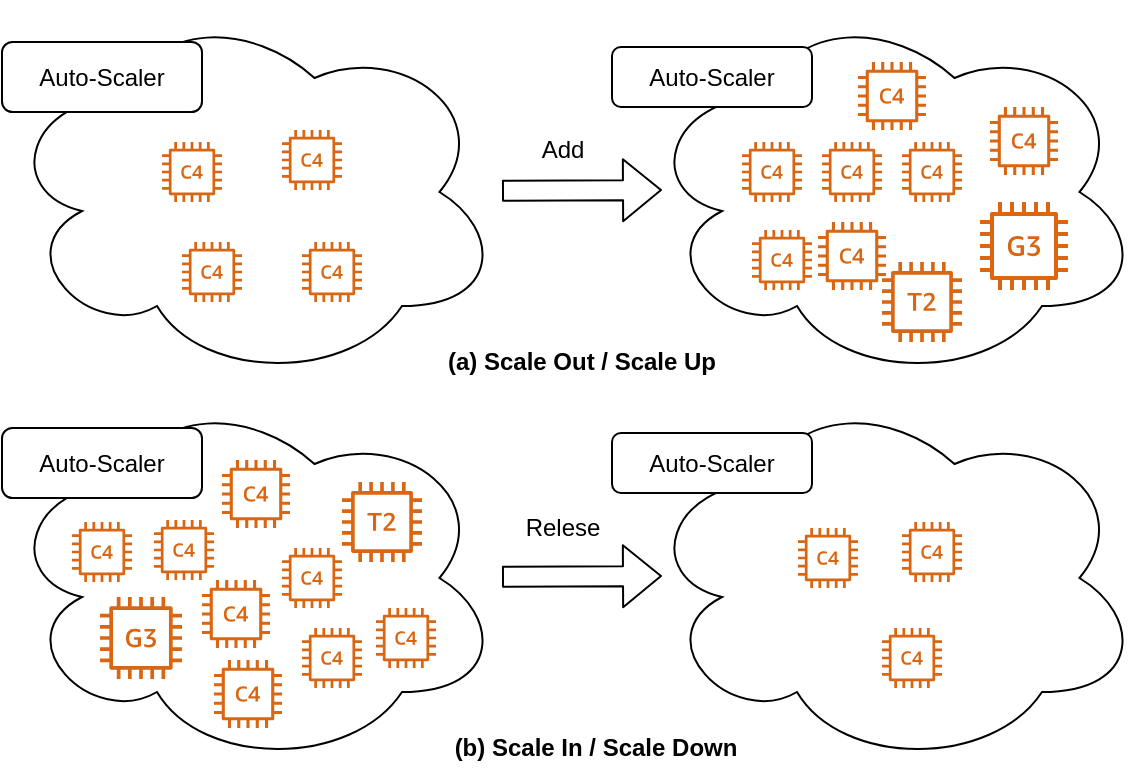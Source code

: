 <mxfile version="12.9.11" type="github"><diagram id="-WW9dOLwDgeUJ4MewNTD" name="Page-1"><mxGraphModel dx="825" dy="622" grid="1" gridSize="10" guides="1" tooltips="1" connect="1" arrows="1" fold="1" page="1" pageScale="1" pageWidth="827" pageHeight="1169" math="0" shadow="0"><root><mxCell id="0"/><mxCell id="1" parent="0"/><mxCell id="R32jef7YFRfDoom-mxZs-1" value="" style="ellipse;shape=cloud;whiteSpace=wrap;html=1;" vertex="1" parent="1"><mxGeometry x="100" y="170" width="250" height="190" as="geometry"/></mxCell><mxCell id="R32jef7YFRfDoom-mxZs-2" value="Auto-Scaler" style="rounded=1;whiteSpace=wrap;html=1;" vertex="1" parent="1"><mxGeometry x="100" y="190" width="100" height="35" as="geometry"/></mxCell><mxCell id="R32jef7YFRfDoom-mxZs-4" value="" style="outlineConnect=0;fontColor=#232F3E;gradientColor=none;fillColor=#D86613;strokeColor=none;dashed=0;verticalLabelPosition=bottom;verticalAlign=top;align=center;html=1;fontSize=12;fontStyle=0;aspect=fixed;pointerEvents=1;shape=mxgraph.aws4.c4_instance;" vertex="1" parent="1"><mxGeometry x="180" y="240" width="30" height="30" as="geometry"/></mxCell><mxCell id="R32jef7YFRfDoom-mxZs-5" value="" style="outlineConnect=0;fontColor=#232F3E;gradientColor=none;fillColor=#D86613;strokeColor=none;dashed=0;verticalLabelPosition=bottom;verticalAlign=top;align=center;html=1;fontSize=12;fontStyle=0;aspect=fixed;pointerEvents=1;shape=mxgraph.aws4.c4_instance;" vertex="1" parent="1"><mxGeometry x="240" y="234" width="30" height="30" as="geometry"/></mxCell><mxCell id="R32jef7YFRfDoom-mxZs-6" value="" style="outlineConnect=0;fontColor=#232F3E;gradientColor=none;fillColor=#D86613;strokeColor=none;dashed=0;verticalLabelPosition=bottom;verticalAlign=top;align=center;html=1;fontSize=12;fontStyle=0;aspect=fixed;pointerEvents=1;shape=mxgraph.aws4.c4_instance;" vertex="1" parent="1"><mxGeometry x="190" y="290" width="30" height="30" as="geometry"/></mxCell><mxCell id="R32jef7YFRfDoom-mxZs-7" value="" style="outlineConnect=0;fontColor=#232F3E;gradientColor=none;fillColor=#D86613;strokeColor=none;dashed=0;verticalLabelPosition=bottom;verticalAlign=top;align=center;html=1;fontSize=12;fontStyle=0;aspect=fixed;pointerEvents=1;shape=mxgraph.aws4.c4_instance;" vertex="1" parent="1"><mxGeometry x="250" y="290" width="30" height="30" as="geometry"/></mxCell><mxCell id="R32jef7YFRfDoom-mxZs-8" value="" style="ellipse;shape=cloud;whiteSpace=wrap;html=1;" vertex="1" parent="1"><mxGeometry x="420" y="170" width="250" height="190" as="geometry"/></mxCell><mxCell id="R32jef7YFRfDoom-mxZs-9" value="Auto-Scaler" style="rounded=1;whiteSpace=wrap;html=1;" vertex="1" parent="1"><mxGeometry x="405" y="192.5" width="100" height="30" as="geometry"/></mxCell><mxCell id="R32jef7YFRfDoom-mxZs-10" value="" style="outlineConnect=0;fontColor=#232F3E;gradientColor=none;fillColor=#D86613;strokeColor=none;dashed=0;verticalLabelPosition=bottom;verticalAlign=top;align=center;html=1;fontSize=12;fontStyle=0;aspect=fixed;pointerEvents=1;shape=mxgraph.aws4.c4_instance;" vertex="1" parent="1"><mxGeometry x="470" y="240" width="30" height="30" as="geometry"/></mxCell><mxCell id="R32jef7YFRfDoom-mxZs-11" value="" style="outlineConnect=0;fontColor=#232F3E;gradientColor=none;fillColor=#D86613;strokeColor=none;dashed=0;verticalLabelPosition=bottom;verticalAlign=top;align=center;html=1;fontSize=12;fontStyle=0;aspect=fixed;pointerEvents=1;shape=mxgraph.aws4.c4_instance;" vertex="1" parent="1"><mxGeometry x="510" y="240" width="30" height="30" as="geometry"/></mxCell><mxCell id="R32jef7YFRfDoom-mxZs-12" value="" style="outlineConnect=0;fontColor=#232F3E;gradientColor=none;fillColor=#D86613;strokeColor=none;dashed=0;verticalLabelPosition=bottom;verticalAlign=top;align=center;html=1;fontSize=12;fontStyle=0;aspect=fixed;pointerEvents=1;shape=mxgraph.aws4.c4_instance;" vertex="1" parent="1"><mxGeometry x="475" y="284" width="30" height="30" as="geometry"/></mxCell><mxCell id="R32jef7YFRfDoom-mxZs-13" value="" style="outlineConnect=0;fontColor=#232F3E;gradientColor=none;fillColor=#D86613;strokeColor=none;dashed=0;verticalLabelPosition=bottom;verticalAlign=top;align=center;html=1;fontSize=12;fontStyle=0;aspect=fixed;pointerEvents=1;shape=mxgraph.aws4.c4_instance;" vertex="1" parent="1"><mxGeometry x="550" y="240" width="30" height="30" as="geometry"/></mxCell><mxCell id="R32jef7YFRfDoom-mxZs-14" value="" style="outlineConnect=0;fontColor=#232F3E;gradientColor=none;fillColor=#D86613;strokeColor=none;dashed=0;verticalLabelPosition=bottom;verticalAlign=top;align=center;html=1;fontSize=12;fontStyle=0;aspect=fixed;pointerEvents=1;shape=mxgraph.aws4.c4_instance;" vertex="1" parent="1"><mxGeometry x="528" y="200" width="34" height="34" as="geometry"/></mxCell><mxCell id="R32jef7YFRfDoom-mxZs-15" value="" style="outlineConnect=0;fontColor=#232F3E;gradientColor=none;fillColor=#D86613;strokeColor=none;dashed=0;verticalLabelPosition=bottom;verticalAlign=top;align=center;html=1;fontSize=12;fontStyle=0;aspect=fixed;pointerEvents=1;shape=mxgraph.aws4.t2_instance;" vertex="1" parent="1"><mxGeometry x="540" y="300" width="40" height="40" as="geometry"/></mxCell><mxCell id="R32jef7YFRfDoom-mxZs-17" value="" style="outlineConnect=0;fontColor=#232F3E;gradientColor=none;fillColor=#D86613;strokeColor=none;dashed=0;verticalLabelPosition=bottom;verticalAlign=top;align=center;html=1;fontSize=12;fontStyle=0;aspect=fixed;pointerEvents=1;shape=mxgraph.aws4.g3_instance;" vertex="1" parent="1"><mxGeometry x="589" y="270" width="44" height="44" as="geometry"/></mxCell><mxCell id="R32jef7YFRfDoom-mxZs-18" value="" style="outlineConnect=0;fontColor=#232F3E;gradientColor=none;fillColor=#D86613;strokeColor=none;dashed=0;verticalLabelPosition=bottom;verticalAlign=top;align=center;html=1;fontSize=12;fontStyle=0;aspect=fixed;pointerEvents=1;shape=mxgraph.aws4.c4_instance;" vertex="1" parent="1"><mxGeometry x="594" y="222.5" width="34" height="34" as="geometry"/></mxCell><mxCell id="R32jef7YFRfDoom-mxZs-19" value="" style="outlineConnect=0;fontColor=#232F3E;gradientColor=none;fillColor=#D86613;strokeColor=none;dashed=0;verticalLabelPosition=bottom;verticalAlign=top;align=center;html=1;fontSize=12;fontStyle=0;aspect=fixed;pointerEvents=1;shape=mxgraph.aws4.c4_instance;" vertex="1" parent="1"><mxGeometry x="508" y="280" width="34" height="34" as="geometry"/></mxCell><mxCell id="R32jef7YFRfDoom-mxZs-22" value="" style="shape=flexArrow;endArrow=classic;html=1;" edge="1" parent="1" source="R32jef7YFRfDoom-mxZs-1"><mxGeometry width="50" height="50" relative="1" as="geometry"><mxPoint x="380" y="314" as="sourcePoint"/><mxPoint x="430" y="264" as="targetPoint"/></mxGeometry></mxCell><mxCell id="R32jef7YFRfDoom-mxZs-23" value="(a) Scale Out / Scale Up" style="text;html=1;strokeColor=none;fillColor=none;align=center;verticalAlign=middle;whiteSpace=wrap;rounded=0;fontStyle=1" vertex="1" parent="1"><mxGeometry x="310" y="340" width="160" height="20" as="geometry"/></mxCell><mxCell id="R32jef7YFRfDoom-mxZs-24" value="" style="ellipse;shape=cloud;whiteSpace=wrap;html=1;" vertex="1" parent="1"><mxGeometry x="100" y="363" width="250" height="190" as="geometry"/></mxCell><mxCell id="R32jef7YFRfDoom-mxZs-25" value="Auto-Scaler" style="rounded=1;whiteSpace=wrap;html=1;" vertex="1" parent="1"><mxGeometry x="100" y="383" width="100" height="35" as="geometry"/></mxCell><mxCell id="R32jef7YFRfDoom-mxZs-26" value="" style="outlineConnect=0;fontColor=#232F3E;gradientColor=none;fillColor=#D86613;strokeColor=none;dashed=0;verticalLabelPosition=bottom;verticalAlign=top;align=center;html=1;fontSize=12;fontStyle=0;aspect=fixed;pointerEvents=1;shape=mxgraph.aws4.c4_instance;" vertex="1" parent="1"><mxGeometry x="176" y="429" width="30" height="30" as="geometry"/></mxCell><mxCell id="R32jef7YFRfDoom-mxZs-27" value="" style="outlineConnect=0;fontColor=#232F3E;gradientColor=none;fillColor=#D86613;strokeColor=none;dashed=0;verticalLabelPosition=bottom;verticalAlign=top;align=center;html=1;fontSize=12;fontStyle=0;aspect=fixed;pointerEvents=1;shape=mxgraph.aws4.c4_instance;" vertex="1" parent="1"><mxGeometry x="240" y="443" width="30" height="30" as="geometry"/></mxCell><mxCell id="R32jef7YFRfDoom-mxZs-28" value="" style="outlineConnect=0;fontColor=#232F3E;gradientColor=none;fillColor=#D86613;strokeColor=none;dashed=0;verticalLabelPosition=bottom;verticalAlign=top;align=center;html=1;fontSize=12;fontStyle=0;aspect=fixed;pointerEvents=1;shape=mxgraph.aws4.c4_instance;" vertex="1" parent="1"><mxGeometry x="135" y="430" width="30" height="30" as="geometry"/></mxCell><mxCell id="R32jef7YFRfDoom-mxZs-29" value="" style="outlineConnect=0;fontColor=#232F3E;gradientColor=none;fillColor=#D86613;strokeColor=none;dashed=0;verticalLabelPosition=bottom;verticalAlign=top;align=center;html=1;fontSize=12;fontStyle=0;aspect=fixed;pointerEvents=1;shape=mxgraph.aws4.c4_instance;" vertex="1" parent="1"><mxGeometry x="250" y="483" width="30" height="30" as="geometry"/></mxCell><mxCell id="R32jef7YFRfDoom-mxZs-30" value="" style="ellipse;shape=cloud;whiteSpace=wrap;html=1;" vertex="1" parent="1"><mxGeometry x="420" y="363" width="250" height="190" as="geometry"/></mxCell><mxCell id="R32jef7YFRfDoom-mxZs-31" value="Auto-Scaler" style="rounded=1;whiteSpace=wrap;html=1;" vertex="1" parent="1"><mxGeometry x="405" y="385.5" width="100" height="30" as="geometry"/></mxCell><mxCell id="R32jef7YFRfDoom-mxZs-32" value="" style="outlineConnect=0;fontColor=#232F3E;gradientColor=none;fillColor=#D86613;strokeColor=none;dashed=0;verticalLabelPosition=bottom;verticalAlign=top;align=center;html=1;fontSize=12;fontStyle=0;aspect=fixed;pointerEvents=1;shape=mxgraph.aws4.c4_instance;" vertex="1" parent="1"><mxGeometry x="540" y="483" width="30" height="30" as="geometry"/></mxCell><mxCell id="R32jef7YFRfDoom-mxZs-33" value="" style="outlineConnect=0;fontColor=#232F3E;gradientColor=none;fillColor=#D86613;strokeColor=none;dashed=0;verticalLabelPosition=bottom;verticalAlign=top;align=center;html=1;fontSize=12;fontStyle=0;aspect=fixed;pointerEvents=1;shape=mxgraph.aws4.c4_instance;" vertex="1" parent="1"><mxGeometry x="498" y="433" width="30" height="30" as="geometry"/></mxCell><mxCell id="R32jef7YFRfDoom-mxZs-34" value="" style="outlineConnect=0;fontColor=#232F3E;gradientColor=none;fillColor=#D86613;strokeColor=none;dashed=0;verticalLabelPosition=bottom;verticalAlign=top;align=center;html=1;fontSize=12;fontStyle=0;aspect=fixed;pointerEvents=1;shape=mxgraph.aws4.c4_instance;" vertex="1" parent="1"><mxGeometry x="287" y="473" width="30" height="30" as="geometry"/></mxCell><mxCell id="R32jef7YFRfDoom-mxZs-35" value="" style="outlineConnect=0;fontColor=#232F3E;gradientColor=none;fillColor=#D86613;strokeColor=none;dashed=0;verticalLabelPosition=bottom;verticalAlign=top;align=center;html=1;fontSize=12;fontStyle=0;aspect=fixed;pointerEvents=1;shape=mxgraph.aws4.c4_instance;" vertex="1" parent="1"><mxGeometry x="550" y="430" width="30" height="30" as="geometry"/></mxCell><mxCell id="R32jef7YFRfDoom-mxZs-36" value="" style="outlineConnect=0;fontColor=#232F3E;gradientColor=none;fillColor=#D86613;strokeColor=none;dashed=0;verticalLabelPosition=bottom;verticalAlign=top;align=center;html=1;fontSize=12;fontStyle=0;aspect=fixed;pointerEvents=1;shape=mxgraph.aws4.c4_instance;" vertex="1" parent="1"><mxGeometry x="210" y="399" width="34" height="34" as="geometry"/></mxCell><mxCell id="R32jef7YFRfDoom-mxZs-37" value="" style="outlineConnect=0;fontColor=#232F3E;gradientColor=none;fillColor=#D86613;strokeColor=none;dashed=0;verticalLabelPosition=bottom;verticalAlign=top;align=center;html=1;fontSize=12;fontStyle=0;aspect=fixed;pointerEvents=1;shape=mxgraph.aws4.t2_instance;" vertex="1" parent="1"><mxGeometry x="270" y="410" width="40" height="40" as="geometry"/></mxCell><mxCell id="R32jef7YFRfDoom-mxZs-38" value="" style="outlineConnect=0;fontColor=#232F3E;gradientColor=none;fillColor=#D86613;strokeColor=none;dashed=0;verticalLabelPosition=bottom;verticalAlign=top;align=center;html=1;fontSize=12;fontStyle=0;aspect=fixed;pointerEvents=1;shape=mxgraph.aws4.g3_instance;" vertex="1" parent="1"><mxGeometry x="149" y="467.5" width="41" height="41" as="geometry"/></mxCell><mxCell id="R32jef7YFRfDoom-mxZs-39" value="" style="outlineConnect=0;fontColor=#232F3E;gradientColor=none;fillColor=#D86613;strokeColor=none;dashed=0;verticalLabelPosition=bottom;verticalAlign=top;align=center;html=1;fontSize=12;fontStyle=0;aspect=fixed;pointerEvents=1;shape=mxgraph.aws4.c4_instance;" vertex="1" parent="1"><mxGeometry x="206" y="499" width="34" height="34" as="geometry"/></mxCell><mxCell id="R32jef7YFRfDoom-mxZs-40" value="" style="outlineConnect=0;fontColor=#232F3E;gradientColor=none;fillColor=#D86613;strokeColor=none;dashed=0;verticalLabelPosition=bottom;verticalAlign=top;align=center;html=1;fontSize=12;fontStyle=0;aspect=fixed;pointerEvents=1;shape=mxgraph.aws4.c4_instance;" vertex="1" parent="1"><mxGeometry x="200" y="459" width="34" height="34" as="geometry"/></mxCell><mxCell id="R32jef7YFRfDoom-mxZs-41" value="" style="shape=flexArrow;endArrow=classic;html=1;" edge="1" parent="1" source="R32jef7YFRfDoom-mxZs-24"><mxGeometry width="50" height="50" relative="1" as="geometry"><mxPoint x="380" y="507" as="sourcePoint"/><mxPoint x="430" y="457" as="targetPoint"/></mxGeometry></mxCell><mxCell id="R32jef7YFRfDoom-mxZs-42" value="(b) Scale In / Scale Down" style="text;html=1;strokeColor=none;fillColor=none;align=center;verticalAlign=middle;whiteSpace=wrap;rounded=0;fontStyle=1" vertex="1" parent="1"><mxGeometry x="317" y="533" width="160" height="20" as="geometry"/></mxCell><mxCell id="R32jef7YFRfDoom-mxZs-43" value="Add" style="text;html=1;align=center;verticalAlign=middle;resizable=0;points=[];autosize=1;" vertex="1" parent="1"><mxGeometry x="360" y="234" width="40" height="20" as="geometry"/></mxCell><mxCell id="R32jef7YFRfDoom-mxZs-44" value="Relese" style="text;html=1;align=center;verticalAlign=middle;resizable=0;points=[];autosize=1;" vertex="1" parent="1"><mxGeometry x="355" y="423" width="50" height="20" as="geometry"/></mxCell></root></mxGraphModel></diagram></mxfile>